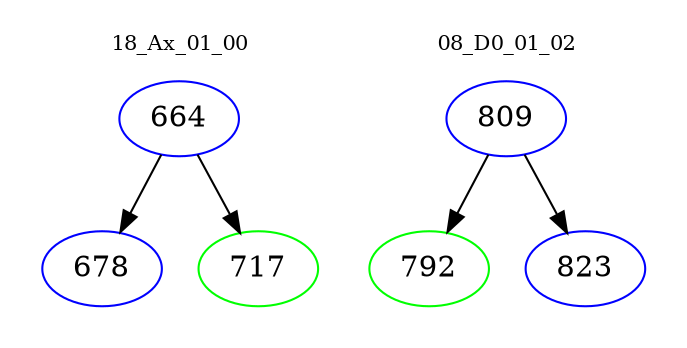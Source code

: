 digraph{
subgraph cluster_0 {
color = white
label = "18_Ax_01_00";
fontsize=10;
T0_664 [label="664", color="blue"]
T0_664 -> T0_678 [color="black"]
T0_678 [label="678", color="blue"]
T0_664 -> T0_717 [color="black"]
T0_717 [label="717", color="green"]
}
subgraph cluster_1 {
color = white
label = "08_D0_01_02";
fontsize=10;
T1_809 [label="809", color="blue"]
T1_809 -> T1_792 [color="black"]
T1_792 [label="792", color="green"]
T1_809 -> T1_823 [color="black"]
T1_823 [label="823", color="blue"]
}
}
